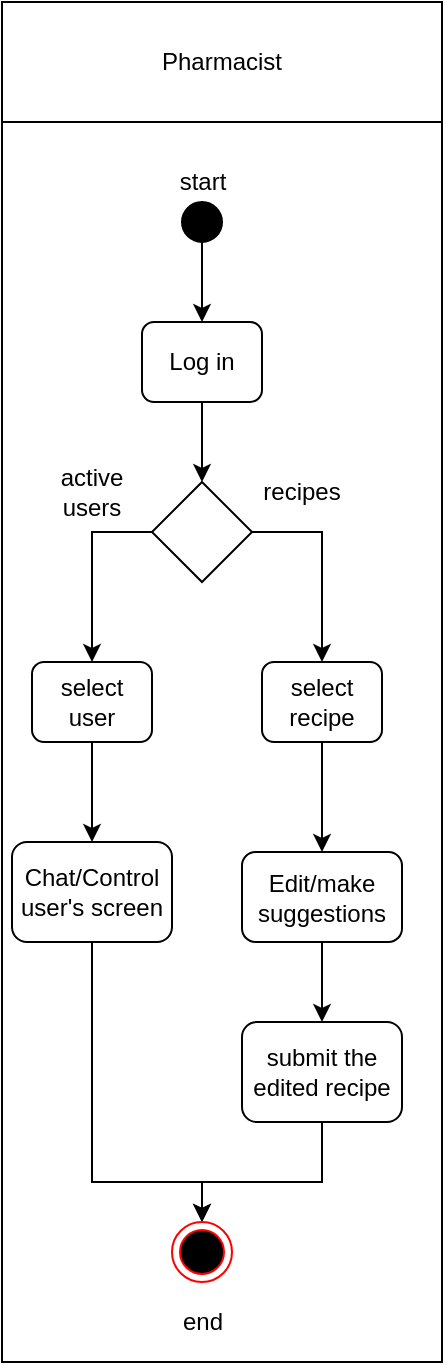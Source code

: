 <mxfile version="19.0.0" type="device"><diagram id="h84DPSiqfD8dsesU-qm_" name="Page-1"><mxGraphModel dx="1335" dy="654" grid="1" gridSize="10" guides="1" tooltips="1" connect="1" arrows="1" fold="1" page="1" pageScale="1" pageWidth="850" pageHeight="1100" math="0" shadow="0"><root><mxCell id="0"/><mxCell id="1" parent="0"/><mxCell id="_9Bq1kUkflwrzOSKoOQ_-91" value="Pharmacist" style="rounded=0;whiteSpace=wrap;html=1;" vertex="1" parent="1"><mxGeometry x="470" y="310" width="220" height="60" as="geometry"/></mxCell><mxCell id="_9Bq1kUkflwrzOSKoOQ_-92" style="edgeStyle=orthogonalEdgeStyle;rounded=0;orthogonalLoop=1;jettySize=auto;html=1;exitX=0.5;exitY=1;exitDx=0;exitDy=0;entryX=0.5;entryY=0;entryDx=0;entryDy=0;" edge="1" parent="1" source="_9Bq1kUkflwrzOSKoOQ_-93" target="_9Bq1kUkflwrzOSKoOQ_-96"><mxGeometry relative="1" as="geometry"/></mxCell><mxCell id="_9Bq1kUkflwrzOSKoOQ_-93" value="" style="ellipse;whiteSpace=wrap;html=1;aspect=fixed;fillColor=#000000;" vertex="1" parent="1"><mxGeometry x="560" y="410" width="20" height="20" as="geometry"/></mxCell><mxCell id="_9Bq1kUkflwrzOSKoOQ_-94" value="start" style="text;html=1;align=center;verticalAlign=middle;resizable=0;points=[];autosize=1;strokeColor=none;fillColor=none;" vertex="1" parent="1"><mxGeometry x="550" y="390" width="40" height="20" as="geometry"/></mxCell><mxCell id="_9Bq1kUkflwrzOSKoOQ_-95" style="edgeStyle=orthogonalEdgeStyle;rounded=0;orthogonalLoop=1;jettySize=auto;html=1;exitX=0.5;exitY=1;exitDx=0;exitDy=0;entryX=0.5;entryY=0;entryDx=0;entryDy=0;" edge="1" parent="1" source="_9Bq1kUkflwrzOSKoOQ_-96" target="_9Bq1kUkflwrzOSKoOQ_-101"><mxGeometry relative="1" as="geometry"/></mxCell><mxCell id="_9Bq1kUkflwrzOSKoOQ_-96" value="Log in" style="rounded=1;whiteSpace=wrap;html=1;fillColor=#FFFFFF;" vertex="1" parent="1"><mxGeometry x="540" y="470" width="60" height="40" as="geometry"/></mxCell><mxCell id="_9Bq1kUkflwrzOSKoOQ_-97" style="edgeStyle=orthogonalEdgeStyle;rounded=0;orthogonalLoop=1;jettySize=auto;html=1;exitX=0.5;exitY=1;exitDx=0;exitDy=0;entryX=0.5;entryY=0;entryDx=0;entryDy=0;" edge="1" parent="1" source="_9Bq1kUkflwrzOSKoOQ_-98" target="_9Bq1kUkflwrzOSKoOQ_-105"><mxGeometry relative="1" as="geometry"/></mxCell><mxCell id="_9Bq1kUkflwrzOSKoOQ_-98" value="select user" style="rounded=1;whiteSpace=wrap;html=1;fillColor=#FFFFFF;" vertex="1" parent="1"><mxGeometry x="485" y="640" width="60" height="40" as="geometry"/></mxCell><mxCell id="_9Bq1kUkflwrzOSKoOQ_-99" style="edgeStyle=orthogonalEdgeStyle;rounded=0;orthogonalLoop=1;jettySize=auto;html=1;exitX=0;exitY=0.5;exitDx=0;exitDy=0;entryX=0.5;entryY=0;entryDx=0;entryDy=0;" edge="1" parent="1" source="_9Bq1kUkflwrzOSKoOQ_-101" target="_9Bq1kUkflwrzOSKoOQ_-98"><mxGeometry relative="1" as="geometry"/></mxCell><mxCell id="_9Bq1kUkflwrzOSKoOQ_-100" style="edgeStyle=orthogonalEdgeStyle;rounded=0;orthogonalLoop=1;jettySize=auto;html=1;exitX=1;exitY=0.5;exitDx=0;exitDy=0;" edge="1" parent="1" source="_9Bq1kUkflwrzOSKoOQ_-101" target="_9Bq1kUkflwrzOSKoOQ_-107"><mxGeometry relative="1" as="geometry"/></mxCell><mxCell id="_9Bq1kUkflwrzOSKoOQ_-101" value="" style="rhombus;whiteSpace=wrap;html=1;fillColor=#FFFFFF;" vertex="1" parent="1"><mxGeometry x="545" y="550" width="50" height="50" as="geometry"/></mxCell><mxCell id="_9Bq1kUkflwrzOSKoOQ_-102" value="active users" style="text;html=1;strokeColor=none;fillColor=none;align=center;verticalAlign=middle;whiteSpace=wrap;rounded=0;" vertex="1" parent="1"><mxGeometry x="485" y="540" width="60" height="30" as="geometry"/></mxCell><mxCell id="_9Bq1kUkflwrzOSKoOQ_-103" value="recipes" style="text;html=1;strokeColor=none;fillColor=none;align=center;verticalAlign=middle;whiteSpace=wrap;rounded=0;" vertex="1" parent="1"><mxGeometry x="590" y="540" width="60" height="30" as="geometry"/></mxCell><mxCell id="_9Bq1kUkflwrzOSKoOQ_-104" style="edgeStyle=orthogonalEdgeStyle;rounded=0;orthogonalLoop=1;jettySize=auto;html=1;exitX=0.5;exitY=1;exitDx=0;exitDy=0;" edge="1" parent="1" source="_9Bq1kUkflwrzOSKoOQ_-105" target="_9Bq1kUkflwrzOSKoOQ_-112"><mxGeometry relative="1" as="geometry"><Array as="points"><mxPoint x="515" y="900"/><mxPoint x="570" y="900"/></Array></mxGeometry></mxCell><mxCell id="_9Bq1kUkflwrzOSKoOQ_-105" value="Chat/Control user's screen" style="rounded=1;whiteSpace=wrap;html=1;fillColor=#FFFFFF;" vertex="1" parent="1"><mxGeometry x="475" y="730" width="80" height="50" as="geometry"/></mxCell><mxCell id="_9Bq1kUkflwrzOSKoOQ_-106" style="edgeStyle=orthogonalEdgeStyle;rounded=0;orthogonalLoop=1;jettySize=auto;html=1;exitX=0.5;exitY=1;exitDx=0;exitDy=0;entryX=0.5;entryY=0;entryDx=0;entryDy=0;" edge="1" parent="1" source="_9Bq1kUkflwrzOSKoOQ_-107" target="_9Bq1kUkflwrzOSKoOQ_-109"><mxGeometry relative="1" as="geometry"/></mxCell><mxCell id="_9Bq1kUkflwrzOSKoOQ_-107" value="select recipe" style="rounded=1;whiteSpace=wrap;html=1;fillColor=#FFFFFF;" vertex="1" parent="1"><mxGeometry x="600" y="640" width="60" height="40" as="geometry"/></mxCell><mxCell id="_9Bq1kUkflwrzOSKoOQ_-108" style="edgeStyle=orthogonalEdgeStyle;rounded=0;orthogonalLoop=1;jettySize=auto;html=1;exitX=0.5;exitY=1;exitDx=0;exitDy=0;entryX=0.5;entryY=0;entryDx=0;entryDy=0;" edge="1" parent="1" source="_9Bq1kUkflwrzOSKoOQ_-109" target="_9Bq1kUkflwrzOSKoOQ_-111"><mxGeometry relative="1" as="geometry"/></mxCell><mxCell id="_9Bq1kUkflwrzOSKoOQ_-109" value="Edit/make suggestions" style="rounded=1;whiteSpace=wrap;html=1;fillColor=#FFFFFF;" vertex="1" parent="1"><mxGeometry x="590" y="735" width="80" height="45" as="geometry"/></mxCell><mxCell id="_9Bq1kUkflwrzOSKoOQ_-110" style="edgeStyle=orthogonalEdgeStyle;rounded=0;orthogonalLoop=1;jettySize=auto;html=1;exitX=0.5;exitY=1;exitDx=0;exitDy=0;" edge="1" parent="1" source="_9Bq1kUkflwrzOSKoOQ_-111"><mxGeometry relative="1" as="geometry"><mxPoint x="570" y="920.0" as="targetPoint"/><Array as="points"><mxPoint x="630" y="900"/><mxPoint x="570" y="900"/></Array></mxGeometry></mxCell><mxCell id="_9Bq1kUkflwrzOSKoOQ_-111" value="submit the edited recipe" style="rounded=1;whiteSpace=wrap;html=1;fillColor=#FFFFFF;" vertex="1" parent="1"><mxGeometry x="590" y="820" width="80" height="50" as="geometry"/></mxCell><mxCell id="_9Bq1kUkflwrzOSKoOQ_-112" value="" style="ellipse;html=1;shape=endState;fillColor=#000000;strokeColor=#ff0000;" vertex="1" parent="1"><mxGeometry x="555" y="920" width="30" height="30" as="geometry"/></mxCell><mxCell id="_9Bq1kUkflwrzOSKoOQ_-113" value="end" style="text;html=1;align=center;verticalAlign=middle;resizable=0;points=[];autosize=1;strokeColor=none;fillColor=none;" vertex="1" parent="1"><mxGeometry x="550" y="960" width="40" height="20" as="geometry"/></mxCell><mxCell id="_9Bq1kUkflwrzOSKoOQ_-114" value="" style="rounded=0;whiteSpace=wrap;html=1;fillColor=none;" vertex="1" parent="1"><mxGeometry x="470" y="370" width="220" height="620" as="geometry"/></mxCell></root></mxGraphModel></diagram></mxfile>